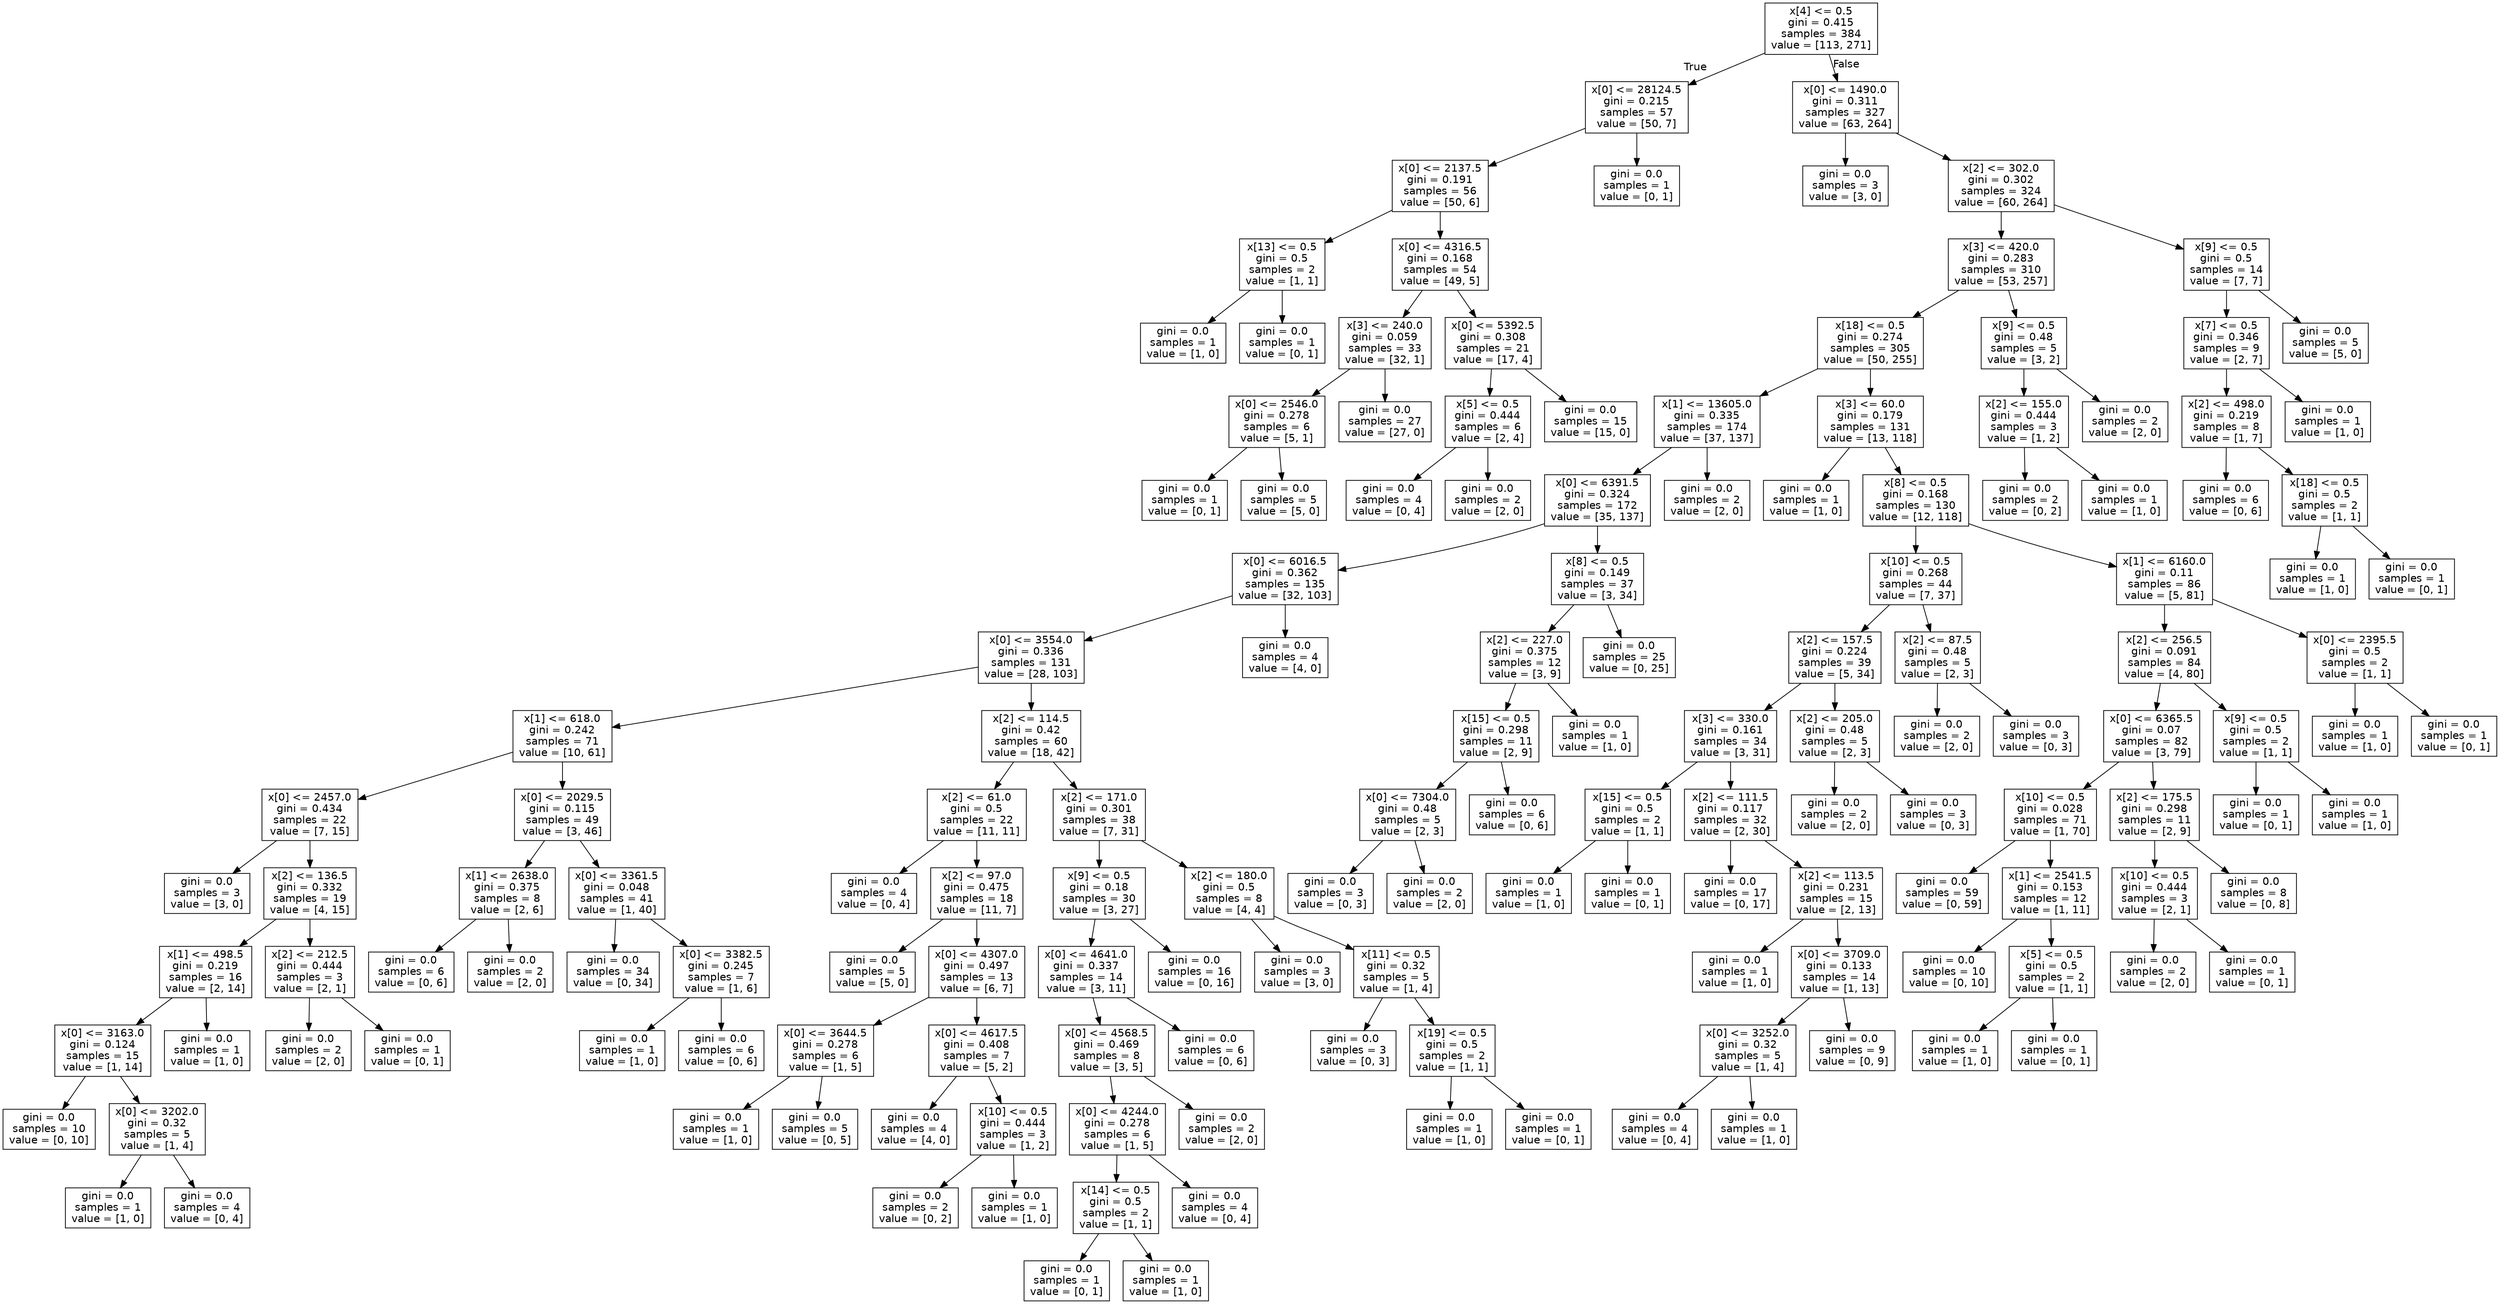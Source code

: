 digraph Tree {
node [shape=box, fontname="helvetica"] ;
edge [fontname="helvetica"] ;
0 [label="x[4] <= 0.5\ngini = 0.415\nsamples = 384\nvalue = [113, 271]"] ;
1 [label="x[0] <= 28124.5\ngini = 0.215\nsamples = 57\nvalue = [50, 7]"] ;
0 -> 1 [labeldistance=2.5, labelangle=45, headlabel="True"] ;
2 [label="x[0] <= 2137.5\ngini = 0.191\nsamples = 56\nvalue = [50, 6]"] ;
1 -> 2 ;
3 [label="x[13] <= 0.5\ngini = 0.5\nsamples = 2\nvalue = [1, 1]"] ;
2 -> 3 ;
4 [label="gini = 0.0\nsamples = 1\nvalue = [1, 0]"] ;
3 -> 4 ;
5 [label="gini = 0.0\nsamples = 1\nvalue = [0, 1]"] ;
3 -> 5 ;
6 [label="x[0] <= 4316.5\ngini = 0.168\nsamples = 54\nvalue = [49, 5]"] ;
2 -> 6 ;
7 [label="x[3] <= 240.0\ngini = 0.059\nsamples = 33\nvalue = [32, 1]"] ;
6 -> 7 ;
8 [label="x[0] <= 2546.0\ngini = 0.278\nsamples = 6\nvalue = [5, 1]"] ;
7 -> 8 ;
9 [label="gini = 0.0\nsamples = 1\nvalue = [0, 1]"] ;
8 -> 9 ;
10 [label="gini = 0.0\nsamples = 5\nvalue = [5, 0]"] ;
8 -> 10 ;
11 [label="gini = 0.0\nsamples = 27\nvalue = [27, 0]"] ;
7 -> 11 ;
12 [label="x[0] <= 5392.5\ngini = 0.308\nsamples = 21\nvalue = [17, 4]"] ;
6 -> 12 ;
13 [label="x[5] <= 0.5\ngini = 0.444\nsamples = 6\nvalue = [2, 4]"] ;
12 -> 13 ;
14 [label="gini = 0.0\nsamples = 4\nvalue = [0, 4]"] ;
13 -> 14 ;
15 [label="gini = 0.0\nsamples = 2\nvalue = [2, 0]"] ;
13 -> 15 ;
16 [label="gini = 0.0\nsamples = 15\nvalue = [15, 0]"] ;
12 -> 16 ;
17 [label="gini = 0.0\nsamples = 1\nvalue = [0, 1]"] ;
1 -> 17 ;
18 [label="x[0] <= 1490.0\ngini = 0.311\nsamples = 327\nvalue = [63, 264]"] ;
0 -> 18 [labeldistance=2.5, labelangle=-45, headlabel="False"] ;
19 [label="gini = 0.0\nsamples = 3\nvalue = [3, 0]"] ;
18 -> 19 ;
20 [label="x[2] <= 302.0\ngini = 0.302\nsamples = 324\nvalue = [60, 264]"] ;
18 -> 20 ;
21 [label="x[3] <= 420.0\ngini = 0.283\nsamples = 310\nvalue = [53, 257]"] ;
20 -> 21 ;
22 [label="x[18] <= 0.5\ngini = 0.274\nsamples = 305\nvalue = [50, 255]"] ;
21 -> 22 ;
23 [label="x[1] <= 13605.0\ngini = 0.335\nsamples = 174\nvalue = [37, 137]"] ;
22 -> 23 ;
24 [label="x[0] <= 6391.5\ngini = 0.324\nsamples = 172\nvalue = [35, 137]"] ;
23 -> 24 ;
25 [label="x[0] <= 6016.5\ngini = 0.362\nsamples = 135\nvalue = [32, 103]"] ;
24 -> 25 ;
26 [label="x[0] <= 3554.0\ngini = 0.336\nsamples = 131\nvalue = [28, 103]"] ;
25 -> 26 ;
27 [label="x[1] <= 618.0\ngini = 0.242\nsamples = 71\nvalue = [10, 61]"] ;
26 -> 27 ;
28 [label="x[0] <= 2457.0\ngini = 0.434\nsamples = 22\nvalue = [7, 15]"] ;
27 -> 28 ;
29 [label="gini = 0.0\nsamples = 3\nvalue = [3, 0]"] ;
28 -> 29 ;
30 [label="x[2] <= 136.5\ngini = 0.332\nsamples = 19\nvalue = [4, 15]"] ;
28 -> 30 ;
31 [label="x[1] <= 498.5\ngini = 0.219\nsamples = 16\nvalue = [2, 14]"] ;
30 -> 31 ;
32 [label="x[0] <= 3163.0\ngini = 0.124\nsamples = 15\nvalue = [1, 14]"] ;
31 -> 32 ;
33 [label="gini = 0.0\nsamples = 10\nvalue = [0, 10]"] ;
32 -> 33 ;
34 [label="x[0] <= 3202.0\ngini = 0.32\nsamples = 5\nvalue = [1, 4]"] ;
32 -> 34 ;
35 [label="gini = 0.0\nsamples = 1\nvalue = [1, 0]"] ;
34 -> 35 ;
36 [label="gini = 0.0\nsamples = 4\nvalue = [0, 4]"] ;
34 -> 36 ;
37 [label="gini = 0.0\nsamples = 1\nvalue = [1, 0]"] ;
31 -> 37 ;
38 [label="x[2] <= 212.5\ngini = 0.444\nsamples = 3\nvalue = [2, 1]"] ;
30 -> 38 ;
39 [label="gini = 0.0\nsamples = 2\nvalue = [2, 0]"] ;
38 -> 39 ;
40 [label="gini = 0.0\nsamples = 1\nvalue = [0, 1]"] ;
38 -> 40 ;
41 [label="x[0] <= 2029.5\ngini = 0.115\nsamples = 49\nvalue = [3, 46]"] ;
27 -> 41 ;
42 [label="x[1] <= 2638.0\ngini = 0.375\nsamples = 8\nvalue = [2, 6]"] ;
41 -> 42 ;
43 [label="gini = 0.0\nsamples = 6\nvalue = [0, 6]"] ;
42 -> 43 ;
44 [label="gini = 0.0\nsamples = 2\nvalue = [2, 0]"] ;
42 -> 44 ;
45 [label="x[0] <= 3361.5\ngini = 0.048\nsamples = 41\nvalue = [1, 40]"] ;
41 -> 45 ;
46 [label="gini = 0.0\nsamples = 34\nvalue = [0, 34]"] ;
45 -> 46 ;
47 [label="x[0] <= 3382.5\ngini = 0.245\nsamples = 7\nvalue = [1, 6]"] ;
45 -> 47 ;
48 [label="gini = 0.0\nsamples = 1\nvalue = [1, 0]"] ;
47 -> 48 ;
49 [label="gini = 0.0\nsamples = 6\nvalue = [0, 6]"] ;
47 -> 49 ;
50 [label="x[2] <= 114.5\ngini = 0.42\nsamples = 60\nvalue = [18, 42]"] ;
26 -> 50 ;
51 [label="x[2] <= 61.0\ngini = 0.5\nsamples = 22\nvalue = [11, 11]"] ;
50 -> 51 ;
52 [label="gini = 0.0\nsamples = 4\nvalue = [0, 4]"] ;
51 -> 52 ;
53 [label="x[2] <= 97.0\ngini = 0.475\nsamples = 18\nvalue = [11, 7]"] ;
51 -> 53 ;
54 [label="gini = 0.0\nsamples = 5\nvalue = [5, 0]"] ;
53 -> 54 ;
55 [label="x[0] <= 4307.0\ngini = 0.497\nsamples = 13\nvalue = [6, 7]"] ;
53 -> 55 ;
56 [label="x[0] <= 3644.5\ngini = 0.278\nsamples = 6\nvalue = [1, 5]"] ;
55 -> 56 ;
57 [label="gini = 0.0\nsamples = 1\nvalue = [1, 0]"] ;
56 -> 57 ;
58 [label="gini = 0.0\nsamples = 5\nvalue = [0, 5]"] ;
56 -> 58 ;
59 [label="x[0] <= 4617.5\ngini = 0.408\nsamples = 7\nvalue = [5, 2]"] ;
55 -> 59 ;
60 [label="gini = 0.0\nsamples = 4\nvalue = [4, 0]"] ;
59 -> 60 ;
61 [label="x[10] <= 0.5\ngini = 0.444\nsamples = 3\nvalue = [1, 2]"] ;
59 -> 61 ;
62 [label="gini = 0.0\nsamples = 2\nvalue = [0, 2]"] ;
61 -> 62 ;
63 [label="gini = 0.0\nsamples = 1\nvalue = [1, 0]"] ;
61 -> 63 ;
64 [label="x[2] <= 171.0\ngini = 0.301\nsamples = 38\nvalue = [7, 31]"] ;
50 -> 64 ;
65 [label="x[9] <= 0.5\ngini = 0.18\nsamples = 30\nvalue = [3, 27]"] ;
64 -> 65 ;
66 [label="x[0] <= 4641.0\ngini = 0.337\nsamples = 14\nvalue = [3, 11]"] ;
65 -> 66 ;
67 [label="x[0] <= 4568.5\ngini = 0.469\nsamples = 8\nvalue = [3, 5]"] ;
66 -> 67 ;
68 [label="x[0] <= 4244.0\ngini = 0.278\nsamples = 6\nvalue = [1, 5]"] ;
67 -> 68 ;
69 [label="x[14] <= 0.5\ngini = 0.5\nsamples = 2\nvalue = [1, 1]"] ;
68 -> 69 ;
70 [label="gini = 0.0\nsamples = 1\nvalue = [0, 1]"] ;
69 -> 70 ;
71 [label="gini = 0.0\nsamples = 1\nvalue = [1, 0]"] ;
69 -> 71 ;
72 [label="gini = 0.0\nsamples = 4\nvalue = [0, 4]"] ;
68 -> 72 ;
73 [label="gini = 0.0\nsamples = 2\nvalue = [2, 0]"] ;
67 -> 73 ;
74 [label="gini = 0.0\nsamples = 6\nvalue = [0, 6]"] ;
66 -> 74 ;
75 [label="gini = 0.0\nsamples = 16\nvalue = [0, 16]"] ;
65 -> 75 ;
76 [label="x[2] <= 180.0\ngini = 0.5\nsamples = 8\nvalue = [4, 4]"] ;
64 -> 76 ;
77 [label="gini = 0.0\nsamples = 3\nvalue = [3, 0]"] ;
76 -> 77 ;
78 [label="x[11] <= 0.5\ngini = 0.32\nsamples = 5\nvalue = [1, 4]"] ;
76 -> 78 ;
79 [label="gini = 0.0\nsamples = 3\nvalue = [0, 3]"] ;
78 -> 79 ;
80 [label="x[19] <= 0.5\ngini = 0.5\nsamples = 2\nvalue = [1, 1]"] ;
78 -> 80 ;
81 [label="gini = 0.0\nsamples = 1\nvalue = [1, 0]"] ;
80 -> 81 ;
82 [label="gini = 0.0\nsamples = 1\nvalue = [0, 1]"] ;
80 -> 82 ;
83 [label="gini = 0.0\nsamples = 4\nvalue = [4, 0]"] ;
25 -> 83 ;
84 [label="x[8] <= 0.5\ngini = 0.149\nsamples = 37\nvalue = [3, 34]"] ;
24 -> 84 ;
85 [label="x[2] <= 227.0\ngini = 0.375\nsamples = 12\nvalue = [3, 9]"] ;
84 -> 85 ;
86 [label="x[15] <= 0.5\ngini = 0.298\nsamples = 11\nvalue = [2, 9]"] ;
85 -> 86 ;
87 [label="x[0] <= 7304.0\ngini = 0.48\nsamples = 5\nvalue = [2, 3]"] ;
86 -> 87 ;
88 [label="gini = 0.0\nsamples = 3\nvalue = [0, 3]"] ;
87 -> 88 ;
89 [label="gini = 0.0\nsamples = 2\nvalue = [2, 0]"] ;
87 -> 89 ;
90 [label="gini = 0.0\nsamples = 6\nvalue = [0, 6]"] ;
86 -> 90 ;
91 [label="gini = 0.0\nsamples = 1\nvalue = [1, 0]"] ;
85 -> 91 ;
92 [label="gini = 0.0\nsamples = 25\nvalue = [0, 25]"] ;
84 -> 92 ;
93 [label="gini = 0.0\nsamples = 2\nvalue = [2, 0]"] ;
23 -> 93 ;
94 [label="x[3] <= 60.0\ngini = 0.179\nsamples = 131\nvalue = [13, 118]"] ;
22 -> 94 ;
95 [label="gini = 0.0\nsamples = 1\nvalue = [1, 0]"] ;
94 -> 95 ;
96 [label="x[8] <= 0.5\ngini = 0.168\nsamples = 130\nvalue = [12, 118]"] ;
94 -> 96 ;
97 [label="x[10] <= 0.5\ngini = 0.268\nsamples = 44\nvalue = [7, 37]"] ;
96 -> 97 ;
98 [label="x[2] <= 157.5\ngini = 0.224\nsamples = 39\nvalue = [5, 34]"] ;
97 -> 98 ;
99 [label="x[3] <= 330.0\ngini = 0.161\nsamples = 34\nvalue = [3, 31]"] ;
98 -> 99 ;
100 [label="x[15] <= 0.5\ngini = 0.5\nsamples = 2\nvalue = [1, 1]"] ;
99 -> 100 ;
101 [label="gini = 0.0\nsamples = 1\nvalue = [1, 0]"] ;
100 -> 101 ;
102 [label="gini = 0.0\nsamples = 1\nvalue = [0, 1]"] ;
100 -> 102 ;
103 [label="x[2] <= 111.5\ngini = 0.117\nsamples = 32\nvalue = [2, 30]"] ;
99 -> 103 ;
104 [label="gini = 0.0\nsamples = 17\nvalue = [0, 17]"] ;
103 -> 104 ;
105 [label="x[2] <= 113.5\ngini = 0.231\nsamples = 15\nvalue = [2, 13]"] ;
103 -> 105 ;
106 [label="gini = 0.0\nsamples = 1\nvalue = [1, 0]"] ;
105 -> 106 ;
107 [label="x[0] <= 3709.0\ngini = 0.133\nsamples = 14\nvalue = [1, 13]"] ;
105 -> 107 ;
108 [label="x[0] <= 3252.0\ngini = 0.32\nsamples = 5\nvalue = [1, 4]"] ;
107 -> 108 ;
109 [label="gini = 0.0\nsamples = 4\nvalue = [0, 4]"] ;
108 -> 109 ;
110 [label="gini = 0.0\nsamples = 1\nvalue = [1, 0]"] ;
108 -> 110 ;
111 [label="gini = 0.0\nsamples = 9\nvalue = [0, 9]"] ;
107 -> 111 ;
112 [label="x[2] <= 205.0\ngini = 0.48\nsamples = 5\nvalue = [2, 3]"] ;
98 -> 112 ;
113 [label="gini = 0.0\nsamples = 2\nvalue = [2, 0]"] ;
112 -> 113 ;
114 [label="gini = 0.0\nsamples = 3\nvalue = [0, 3]"] ;
112 -> 114 ;
115 [label="x[2] <= 87.5\ngini = 0.48\nsamples = 5\nvalue = [2, 3]"] ;
97 -> 115 ;
116 [label="gini = 0.0\nsamples = 2\nvalue = [2, 0]"] ;
115 -> 116 ;
117 [label="gini = 0.0\nsamples = 3\nvalue = [0, 3]"] ;
115 -> 117 ;
118 [label="x[1] <= 6160.0\ngini = 0.11\nsamples = 86\nvalue = [5, 81]"] ;
96 -> 118 ;
119 [label="x[2] <= 256.5\ngini = 0.091\nsamples = 84\nvalue = [4, 80]"] ;
118 -> 119 ;
120 [label="x[0] <= 6365.5\ngini = 0.07\nsamples = 82\nvalue = [3, 79]"] ;
119 -> 120 ;
121 [label="x[10] <= 0.5\ngini = 0.028\nsamples = 71\nvalue = [1, 70]"] ;
120 -> 121 ;
122 [label="gini = 0.0\nsamples = 59\nvalue = [0, 59]"] ;
121 -> 122 ;
123 [label="x[1] <= 2541.5\ngini = 0.153\nsamples = 12\nvalue = [1, 11]"] ;
121 -> 123 ;
124 [label="gini = 0.0\nsamples = 10\nvalue = [0, 10]"] ;
123 -> 124 ;
125 [label="x[5] <= 0.5\ngini = 0.5\nsamples = 2\nvalue = [1, 1]"] ;
123 -> 125 ;
126 [label="gini = 0.0\nsamples = 1\nvalue = [1, 0]"] ;
125 -> 126 ;
127 [label="gini = 0.0\nsamples = 1\nvalue = [0, 1]"] ;
125 -> 127 ;
128 [label="x[2] <= 175.5\ngini = 0.298\nsamples = 11\nvalue = [2, 9]"] ;
120 -> 128 ;
129 [label="x[10] <= 0.5\ngini = 0.444\nsamples = 3\nvalue = [2, 1]"] ;
128 -> 129 ;
130 [label="gini = 0.0\nsamples = 2\nvalue = [2, 0]"] ;
129 -> 130 ;
131 [label="gini = 0.0\nsamples = 1\nvalue = [0, 1]"] ;
129 -> 131 ;
132 [label="gini = 0.0\nsamples = 8\nvalue = [0, 8]"] ;
128 -> 132 ;
133 [label="x[9] <= 0.5\ngini = 0.5\nsamples = 2\nvalue = [1, 1]"] ;
119 -> 133 ;
134 [label="gini = 0.0\nsamples = 1\nvalue = [0, 1]"] ;
133 -> 134 ;
135 [label="gini = 0.0\nsamples = 1\nvalue = [1, 0]"] ;
133 -> 135 ;
136 [label="x[0] <= 2395.5\ngini = 0.5\nsamples = 2\nvalue = [1, 1]"] ;
118 -> 136 ;
137 [label="gini = 0.0\nsamples = 1\nvalue = [1, 0]"] ;
136 -> 137 ;
138 [label="gini = 0.0\nsamples = 1\nvalue = [0, 1]"] ;
136 -> 138 ;
139 [label="x[9] <= 0.5\ngini = 0.48\nsamples = 5\nvalue = [3, 2]"] ;
21 -> 139 ;
140 [label="x[2] <= 155.0\ngini = 0.444\nsamples = 3\nvalue = [1, 2]"] ;
139 -> 140 ;
141 [label="gini = 0.0\nsamples = 2\nvalue = [0, 2]"] ;
140 -> 141 ;
142 [label="gini = 0.0\nsamples = 1\nvalue = [1, 0]"] ;
140 -> 142 ;
143 [label="gini = 0.0\nsamples = 2\nvalue = [2, 0]"] ;
139 -> 143 ;
144 [label="x[9] <= 0.5\ngini = 0.5\nsamples = 14\nvalue = [7, 7]"] ;
20 -> 144 ;
145 [label="x[7] <= 0.5\ngini = 0.346\nsamples = 9\nvalue = [2, 7]"] ;
144 -> 145 ;
146 [label="x[2] <= 498.0\ngini = 0.219\nsamples = 8\nvalue = [1, 7]"] ;
145 -> 146 ;
147 [label="gini = 0.0\nsamples = 6\nvalue = [0, 6]"] ;
146 -> 147 ;
148 [label="x[18] <= 0.5\ngini = 0.5\nsamples = 2\nvalue = [1, 1]"] ;
146 -> 148 ;
149 [label="gini = 0.0\nsamples = 1\nvalue = [1, 0]"] ;
148 -> 149 ;
150 [label="gini = 0.0\nsamples = 1\nvalue = [0, 1]"] ;
148 -> 150 ;
151 [label="gini = 0.0\nsamples = 1\nvalue = [1, 0]"] ;
145 -> 151 ;
152 [label="gini = 0.0\nsamples = 5\nvalue = [5, 0]"] ;
144 -> 152 ;
}